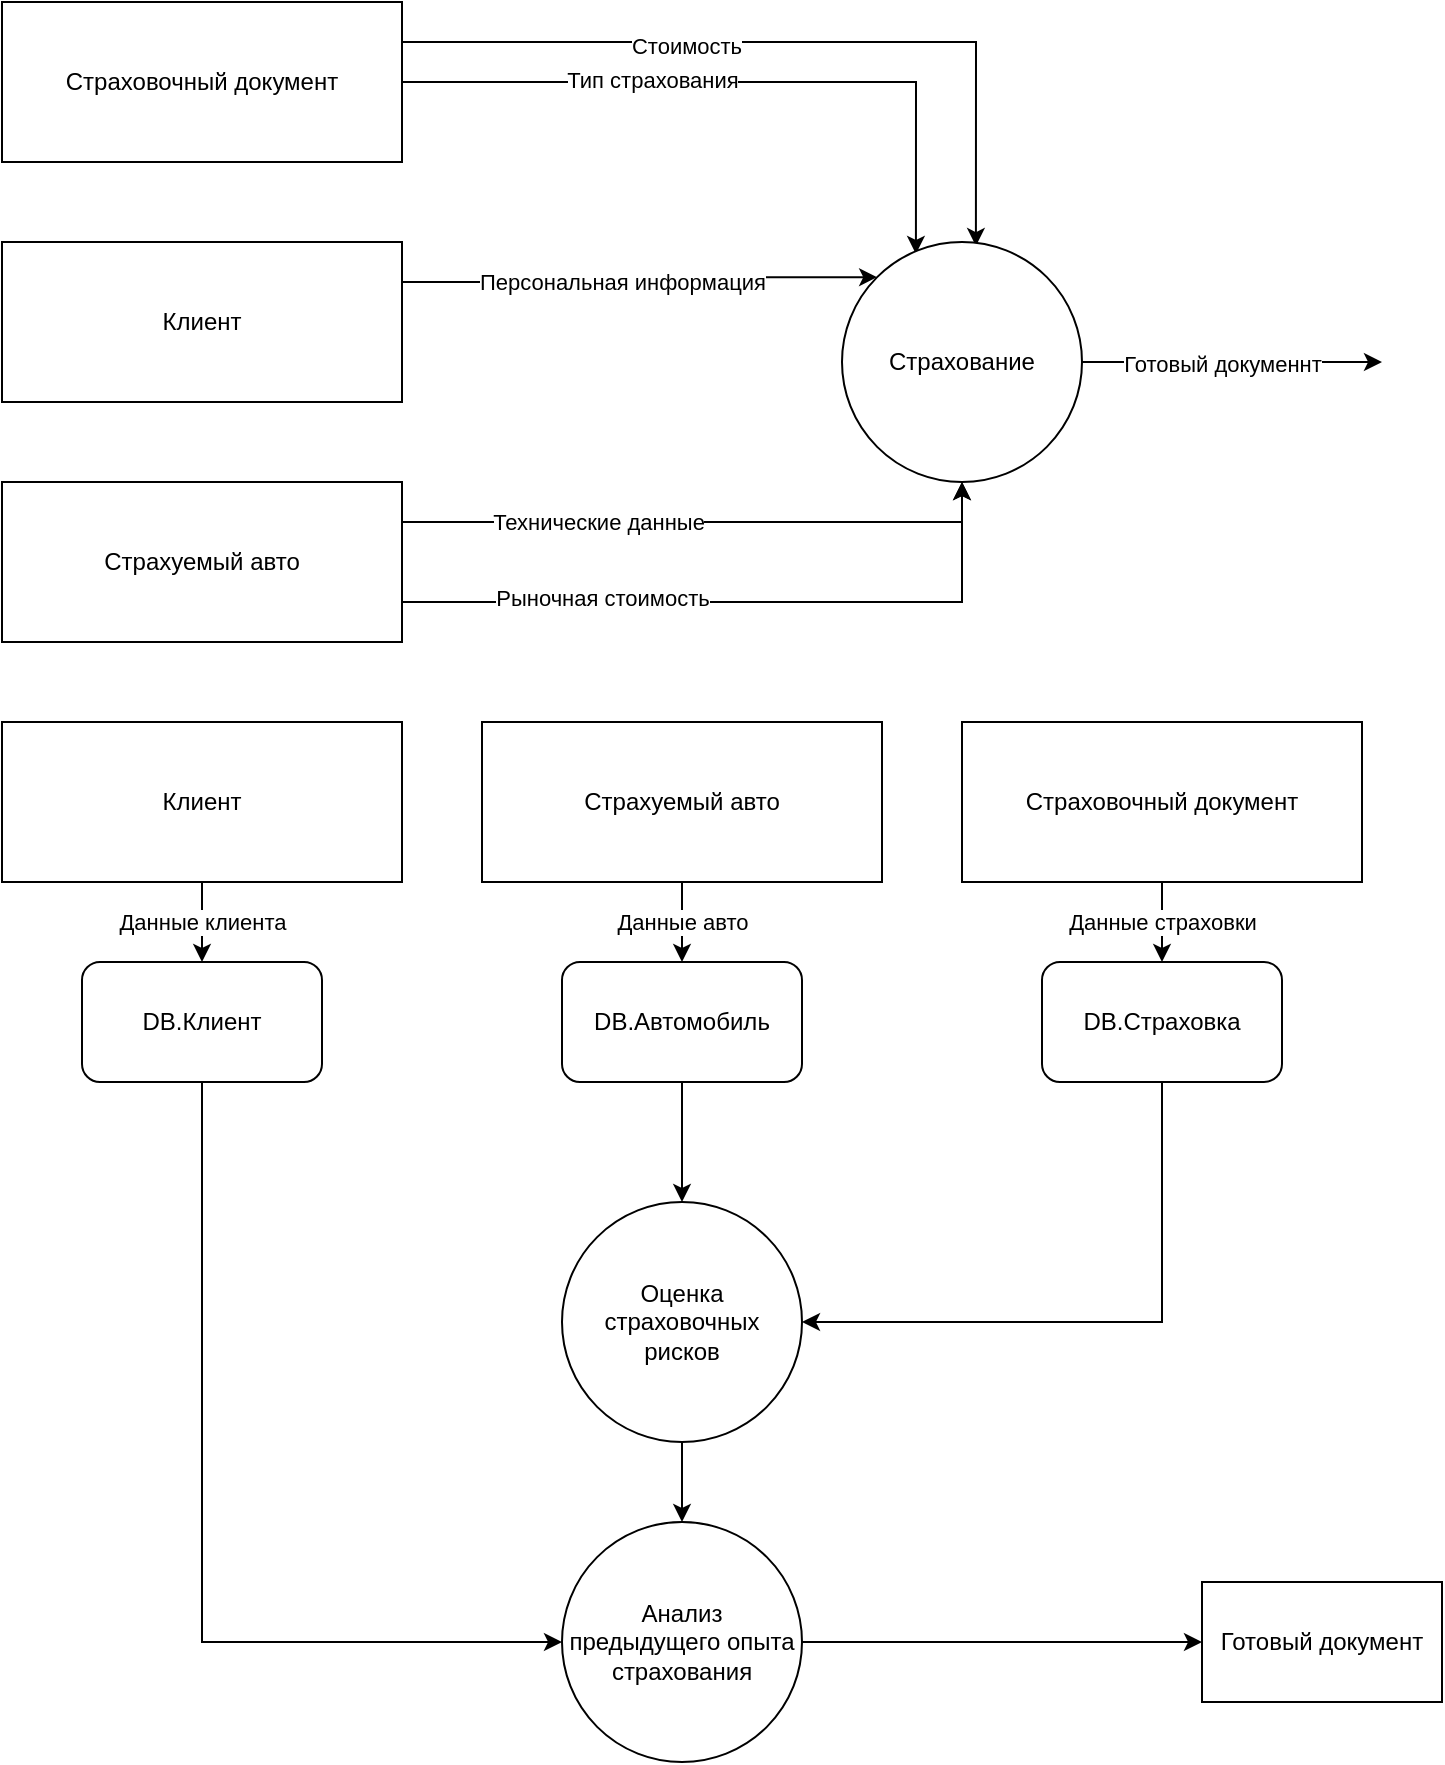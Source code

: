 <mxfile version="16.5.2" type="github">
  <diagram id="ok455v9CLPZmraK8RxIC" name="Page-1">
    <mxGraphModel dx="798" dy="752" grid="1" gridSize="10" guides="1" tooltips="1" connect="1" arrows="1" fold="1" page="1" pageScale="1" pageWidth="1600" pageHeight="1200" math="0" shadow="0">
      <root>
        <mxCell id="0" />
        <mxCell id="1" parent="0" />
        <mxCell id="jv3ZCaWMq53r49TPk0uM-9" style="edgeStyle=orthogonalEdgeStyle;rounded=0;orthogonalLoop=1;jettySize=auto;html=1;exitX=1;exitY=0.25;exitDx=0;exitDy=0;entryX=0;entryY=0;entryDx=0;entryDy=0;" edge="1" parent="1" source="jv3ZCaWMq53r49TPk0uM-1" target="jv3ZCaWMq53r49TPk0uM-4">
          <mxGeometry relative="1" as="geometry" />
        </mxCell>
        <mxCell id="jv3ZCaWMq53r49TPk0uM-10" value="Персональная информация" style="edgeLabel;html=1;align=center;verticalAlign=middle;resizable=0;points=[];" vertex="1" connectable="0" parent="jv3ZCaWMq53r49TPk0uM-9">
          <mxGeometry x="0.108" y="2" relative="1" as="geometry">
            <mxPoint x="-21" y="4" as="offset" />
          </mxGeometry>
        </mxCell>
        <mxCell id="jv3ZCaWMq53r49TPk0uM-1" value="Клиент" style="rounded=0;whiteSpace=wrap;html=1;" vertex="1" parent="1">
          <mxGeometry x="40" y="240" width="200" height="80" as="geometry" />
        </mxCell>
        <mxCell id="jv3ZCaWMq53r49TPk0uM-5" style="edgeStyle=orthogonalEdgeStyle;rounded=0;orthogonalLoop=1;jettySize=auto;html=1;exitX=1;exitY=0.25;exitDx=0;exitDy=0;entryX=0.558;entryY=0.017;entryDx=0;entryDy=0;entryPerimeter=0;" edge="1" parent="1" source="jv3ZCaWMq53r49TPk0uM-2" target="jv3ZCaWMq53r49TPk0uM-4">
          <mxGeometry relative="1" as="geometry" />
        </mxCell>
        <mxCell id="jv3ZCaWMq53r49TPk0uM-6" value="Стоимость" style="edgeLabel;html=1;align=center;verticalAlign=middle;resizable=0;points=[];" vertex="1" connectable="0" parent="jv3ZCaWMq53r49TPk0uM-5">
          <mxGeometry x="-0.269" y="-2" relative="1" as="geometry">
            <mxPoint as="offset" />
          </mxGeometry>
        </mxCell>
        <mxCell id="jv3ZCaWMq53r49TPk0uM-7" style="edgeStyle=orthogonalEdgeStyle;rounded=0;orthogonalLoop=1;jettySize=auto;html=1;exitX=1;exitY=0.5;exitDx=0;exitDy=0;entryX=0.308;entryY=0.05;entryDx=0;entryDy=0;entryPerimeter=0;" edge="1" parent="1" source="jv3ZCaWMq53r49TPk0uM-2" target="jv3ZCaWMq53r49TPk0uM-4">
          <mxGeometry relative="1" as="geometry" />
        </mxCell>
        <mxCell id="jv3ZCaWMq53r49TPk0uM-8" value="Тип страхования" style="edgeLabel;html=1;align=center;verticalAlign=middle;resizable=0;points=[];" vertex="1" connectable="0" parent="jv3ZCaWMq53r49TPk0uM-7">
          <mxGeometry x="-0.271" y="1" relative="1" as="geometry">
            <mxPoint as="offset" />
          </mxGeometry>
        </mxCell>
        <mxCell id="jv3ZCaWMq53r49TPk0uM-2" value="Страховочный документ" style="rounded=0;whiteSpace=wrap;html=1;" vertex="1" parent="1">
          <mxGeometry x="40" y="120" width="200" height="80" as="geometry" />
        </mxCell>
        <mxCell id="jv3ZCaWMq53r49TPk0uM-11" style="edgeStyle=orthogonalEdgeStyle;rounded=0;orthogonalLoop=1;jettySize=auto;html=1;exitX=1;exitY=0.25;exitDx=0;exitDy=0;entryX=0.5;entryY=1;entryDx=0;entryDy=0;" edge="1" parent="1" source="jv3ZCaWMq53r49TPk0uM-3" target="jv3ZCaWMq53r49TPk0uM-4">
          <mxGeometry relative="1" as="geometry" />
        </mxCell>
        <mxCell id="jv3ZCaWMq53r49TPk0uM-12" value="Технические данные" style="edgeLabel;html=1;align=center;verticalAlign=middle;resizable=0;points=[];" vertex="1" connectable="0" parent="jv3ZCaWMq53r49TPk0uM-11">
          <mxGeometry x="-0.347" relative="1" as="geometry">
            <mxPoint as="offset" />
          </mxGeometry>
        </mxCell>
        <mxCell id="jv3ZCaWMq53r49TPk0uM-13" style="edgeStyle=orthogonalEdgeStyle;rounded=0;orthogonalLoop=1;jettySize=auto;html=1;exitX=1;exitY=0.75;exitDx=0;exitDy=0;entryX=0.5;entryY=1;entryDx=0;entryDy=0;" edge="1" parent="1" source="jv3ZCaWMq53r49TPk0uM-3" target="jv3ZCaWMq53r49TPk0uM-4">
          <mxGeometry relative="1" as="geometry" />
        </mxCell>
        <mxCell id="jv3ZCaWMq53r49TPk0uM-14" value="Рыночная стоимость" style="edgeLabel;html=1;align=center;verticalAlign=middle;resizable=0;points=[];" vertex="1" connectable="0" parent="jv3ZCaWMq53r49TPk0uM-13">
          <mxGeometry x="-0.518" y="2" relative="1" as="geometry">
            <mxPoint x="18" as="offset" />
          </mxGeometry>
        </mxCell>
        <mxCell id="jv3ZCaWMq53r49TPk0uM-3" value="Страхуемый авто" style="rounded=0;whiteSpace=wrap;html=1;" vertex="1" parent="1">
          <mxGeometry x="40" y="360" width="200" height="80" as="geometry" />
        </mxCell>
        <mxCell id="jv3ZCaWMq53r49TPk0uM-25" style="edgeStyle=orthogonalEdgeStyle;rounded=0;orthogonalLoop=1;jettySize=auto;html=1;exitX=1;exitY=0.5;exitDx=0;exitDy=0;" edge="1" parent="1" source="jv3ZCaWMq53r49TPk0uM-4">
          <mxGeometry relative="1" as="geometry">
            <mxPoint x="730" y="300" as="targetPoint" />
          </mxGeometry>
        </mxCell>
        <mxCell id="jv3ZCaWMq53r49TPk0uM-26" value="Готовый докуменнт" style="edgeLabel;html=1;align=center;verticalAlign=middle;resizable=0;points=[];" vertex="1" connectable="0" parent="jv3ZCaWMq53r49TPk0uM-25">
          <mxGeometry x="0.24" relative="1" as="geometry">
            <mxPoint x="-23" as="offset" />
          </mxGeometry>
        </mxCell>
        <mxCell id="jv3ZCaWMq53r49TPk0uM-4" value="Страхование" style="ellipse;whiteSpace=wrap;html=1;aspect=fixed;" vertex="1" parent="1">
          <mxGeometry x="460" y="240" width="120" height="120" as="geometry" />
        </mxCell>
        <mxCell id="jv3ZCaWMq53r49TPk0uM-19" value="Данные клиента" style="edgeStyle=orthogonalEdgeStyle;rounded=0;orthogonalLoop=1;jettySize=auto;html=1;exitX=0.5;exitY=1;exitDx=0;exitDy=0;entryX=0.5;entryY=0;entryDx=0;entryDy=0;" edge="1" parent="1" source="jv3ZCaWMq53r49TPk0uM-17" target="jv3ZCaWMq53r49TPk0uM-18">
          <mxGeometry relative="1" as="geometry" />
        </mxCell>
        <mxCell id="jv3ZCaWMq53r49TPk0uM-17" value="Клиент" style="rounded=0;whiteSpace=wrap;html=1;" vertex="1" parent="1">
          <mxGeometry x="40" y="480" width="200" height="80" as="geometry" />
        </mxCell>
        <mxCell id="jv3ZCaWMq53r49TPk0uM-29" style="edgeStyle=orthogonalEdgeStyle;rounded=0;orthogonalLoop=1;jettySize=auto;html=1;exitX=0.5;exitY=1;exitDx=0;exitDy=0;entryX=0;entryY=0.5;entryDx=0;entryDy=0;" edge="1" parent="1" source="jv3ZCaWMq53r49TPk0uM-18" target="jv3ZCaWMq53r49TPk0uM-32">
          <mxGeometry relative="1" as="geometry" />
        </mxCell>
        <mxCell id="jv3ZCaWMq53r49TPk0uM-18" value="DB.Клиент" style="rounded=1;whiteSpace=wrap;html=1;" vertex="1" parent="1">
          <mxGeometry x="80" y="600" width="120" height="60" as="geometry" />
        </mxCell>
        <mxCell id="jv3ZCaWMq53r49TPk0uM-22" value="Данные авто" style="edgeStyle=orthogonalEdgeStyle;rounded=0;orthogonalLoop=1;jettySize=auto;html=1;exitX=0.5;exitY=1;exitDx=0;exitDy=0;entryX=0.5;entryY=0;entryDx=0;entryDy=0;" edge="1" parent="1" source="jv3ZCaWMq53r49TPk0uM-20" target="jv3ZCaWMq53r49TPk0uM-21">
          <mxGeometry relative="1" as="geometry" />
        </mxCell>
        <mxCell id="jv3ZCaWMq53r49TPk0uM-20" value="Страхуемый авто" style="rounded=0;whiteSpace=wrap;html=1;" vertex="1" parent="1">
          <mxGeometry x="280" y="480" width="200" height="80" as="geometry" />
        </mxCell>
        <mxCell id="jv3ZCaWMq53r49TPk0uM-30" style="edgeStyle=orthogonalEdgeStyle;rounded=0;orthogonalLoop=1;jettySize=auto;html=1;exitX=0.5;exitY=1;exitDx=0;exitDy=0;entryX=0.5;entryY=0;entryDx=0;entryDy=0;" edge="1" parent="1" source="jv3ZCaWMq53r49TPk0uM-21" target="jv3ZCaWMq53r49TPk0uM-28">
          <mxGeometry relative="1" as="geometry" />
        </mxCell>
        <mxCell id="jv3ZCaWMq53r49TPk0uM-21" value="DB.Автомобиль" style="rounded=1;whiteSpace=wrap;html=1;" vertex="1" parent="1">
          <mxGeometry x="320" y="600" width="120" height="60" as="geometry" />
        </mxCell>
        <mxCell id="jv3ZCaWMq53r49TPk0uM-27" value="Данные страховки" style="edgeStyle=orthogonalEdgeStyle;rounded=0;orthogonalLoop=1;jettySize=auto;html=1;exitX=0.5;exitY=1;exitDx=0;exitDy=0;entryX=0.5;entryY=0;entryDx=0;entryDy=0;" edge="1" parent="1" source="jv3ZCaWMq53r49TPk0uM-23" target="jv3ZCaWMq53r49TPk0uM-24">
          <mxGeometry relative="1" as="geometry">
            <Array as="points">
              <mxPoint x="620" y="580" />
              <mxPoint x="620" y="580" />
            </Array>
          </mxGeometry>
        </mxCell>
        <mxCell id="jv3ZCaWMq53r49TPk0uM-23" value="Страховочный документ" style="rounded=0;whiteSpace=wrap;html=1;" vertex="1" parent="1">
          <mxGeometry x="520" y="480" width="200" height="80" as="geometry" />
        </mxCell>
        <mxCell id="jv3ZCaWMq53r49TPk0uM-31" style="edgeStyle=orthogonalEdgeStyle;rounded=0;orthogonalLoop=1;jettySize=auto;html=1;exitX=0.5;exitY=1;exitDx=0;exitDy=0;entryX=1;entryY=0.5;entryDx=0;entryDy=0;" edge="1" parent="1" source="jv3ZCaWMq53r49TPk0uM-24" target="jv3ZCaWMq53r49TPk0uM-28">
          <mxGeometry relative="1" as="geometry" />
        </mxCell>
        <mxCell id="jv3ZCaWMq53r49TPk0uM-24" value="DB.Страховка" style="rounded=1;whiteSpace=wrap;html=1;" vertex="1" parent="1">
          <mxGeometry x="560" y="600" width="120" height="60" as="geometry" />
        </mxCell>
        <mxCell id="jv3ZCaWMq53r49TPk0uM-33" style="edgeStyle=orthogonalEdgeStyle;rounded=0;orthogonalLoop=1;jettySize=auto;html=1;exitX=0.5;exitY=1;exitDx=0;exitDy=0;entryX=0.5;entryY=0;entryDx=0;entryDy=0;" edge="1" parent="1" source="jv3ZCaWMq53r49TPk0uM-28" target="jv3ZCaWMq53r49TPk0uM-32">
          <mxGeometry relative="1" as="geometry" />
        </mxCell>
        <mxCell id="jv3ZCaWMq53r49TPk0uM-28" value="Оценка страховочных рисков" style="ellipse;whiteSpace=wrap;html=1;aspect=fixed;" vertex="1" parent="1">
          <mxGeometry x="320" y="720" width="120" height="120" as="geometry" />
        </mxCell>
        <mxCell id="jv3ZCaWMq53r49TPk0uM-34" style="edgeStyle=orthogonalEdgeStyle;rounded=0;orthogonalLoop=1;jettySize=auto;html=1;exitX=1;exitY=0.5;exitDx=0;exitDy=0;" edge="1" parent="1" source="jv3ZCaWMq53r49TPk0uM-32" target="jv3ZCaWMq53r49TPk0uM-36">
          <mxGeometry relative="1" as="geometry">
            <mxPoint x="640" y="940" as="targetPoint" />
          </mxGeometry>
        </mxCell>
        <mxCell id="jv3ZCaWMq53r49TPk0uM-32" value="Анализ предыдущего опыта страхования" style="ellipse;whiteSpace=wrap;html=1;aspect=fixed;" vertex="1" parent="1">
          <mxGeometry x="320" y="880" width="120" height="120" as="geometry" />
        </mxCell>
        <mxCell id="jv3ZCaWMq53r49TPk0uM-36" value="Готовый документ" style="rounded=0;whiteSpace=wrap;html=1;" vertex="1" parent="1">
          <mxGeometry x="640" y="910" width="120" height="60" as="geometry" />
        </mxCell>
      </root>
    </mxGraphModel>
  </diagram>
</mxfile>

